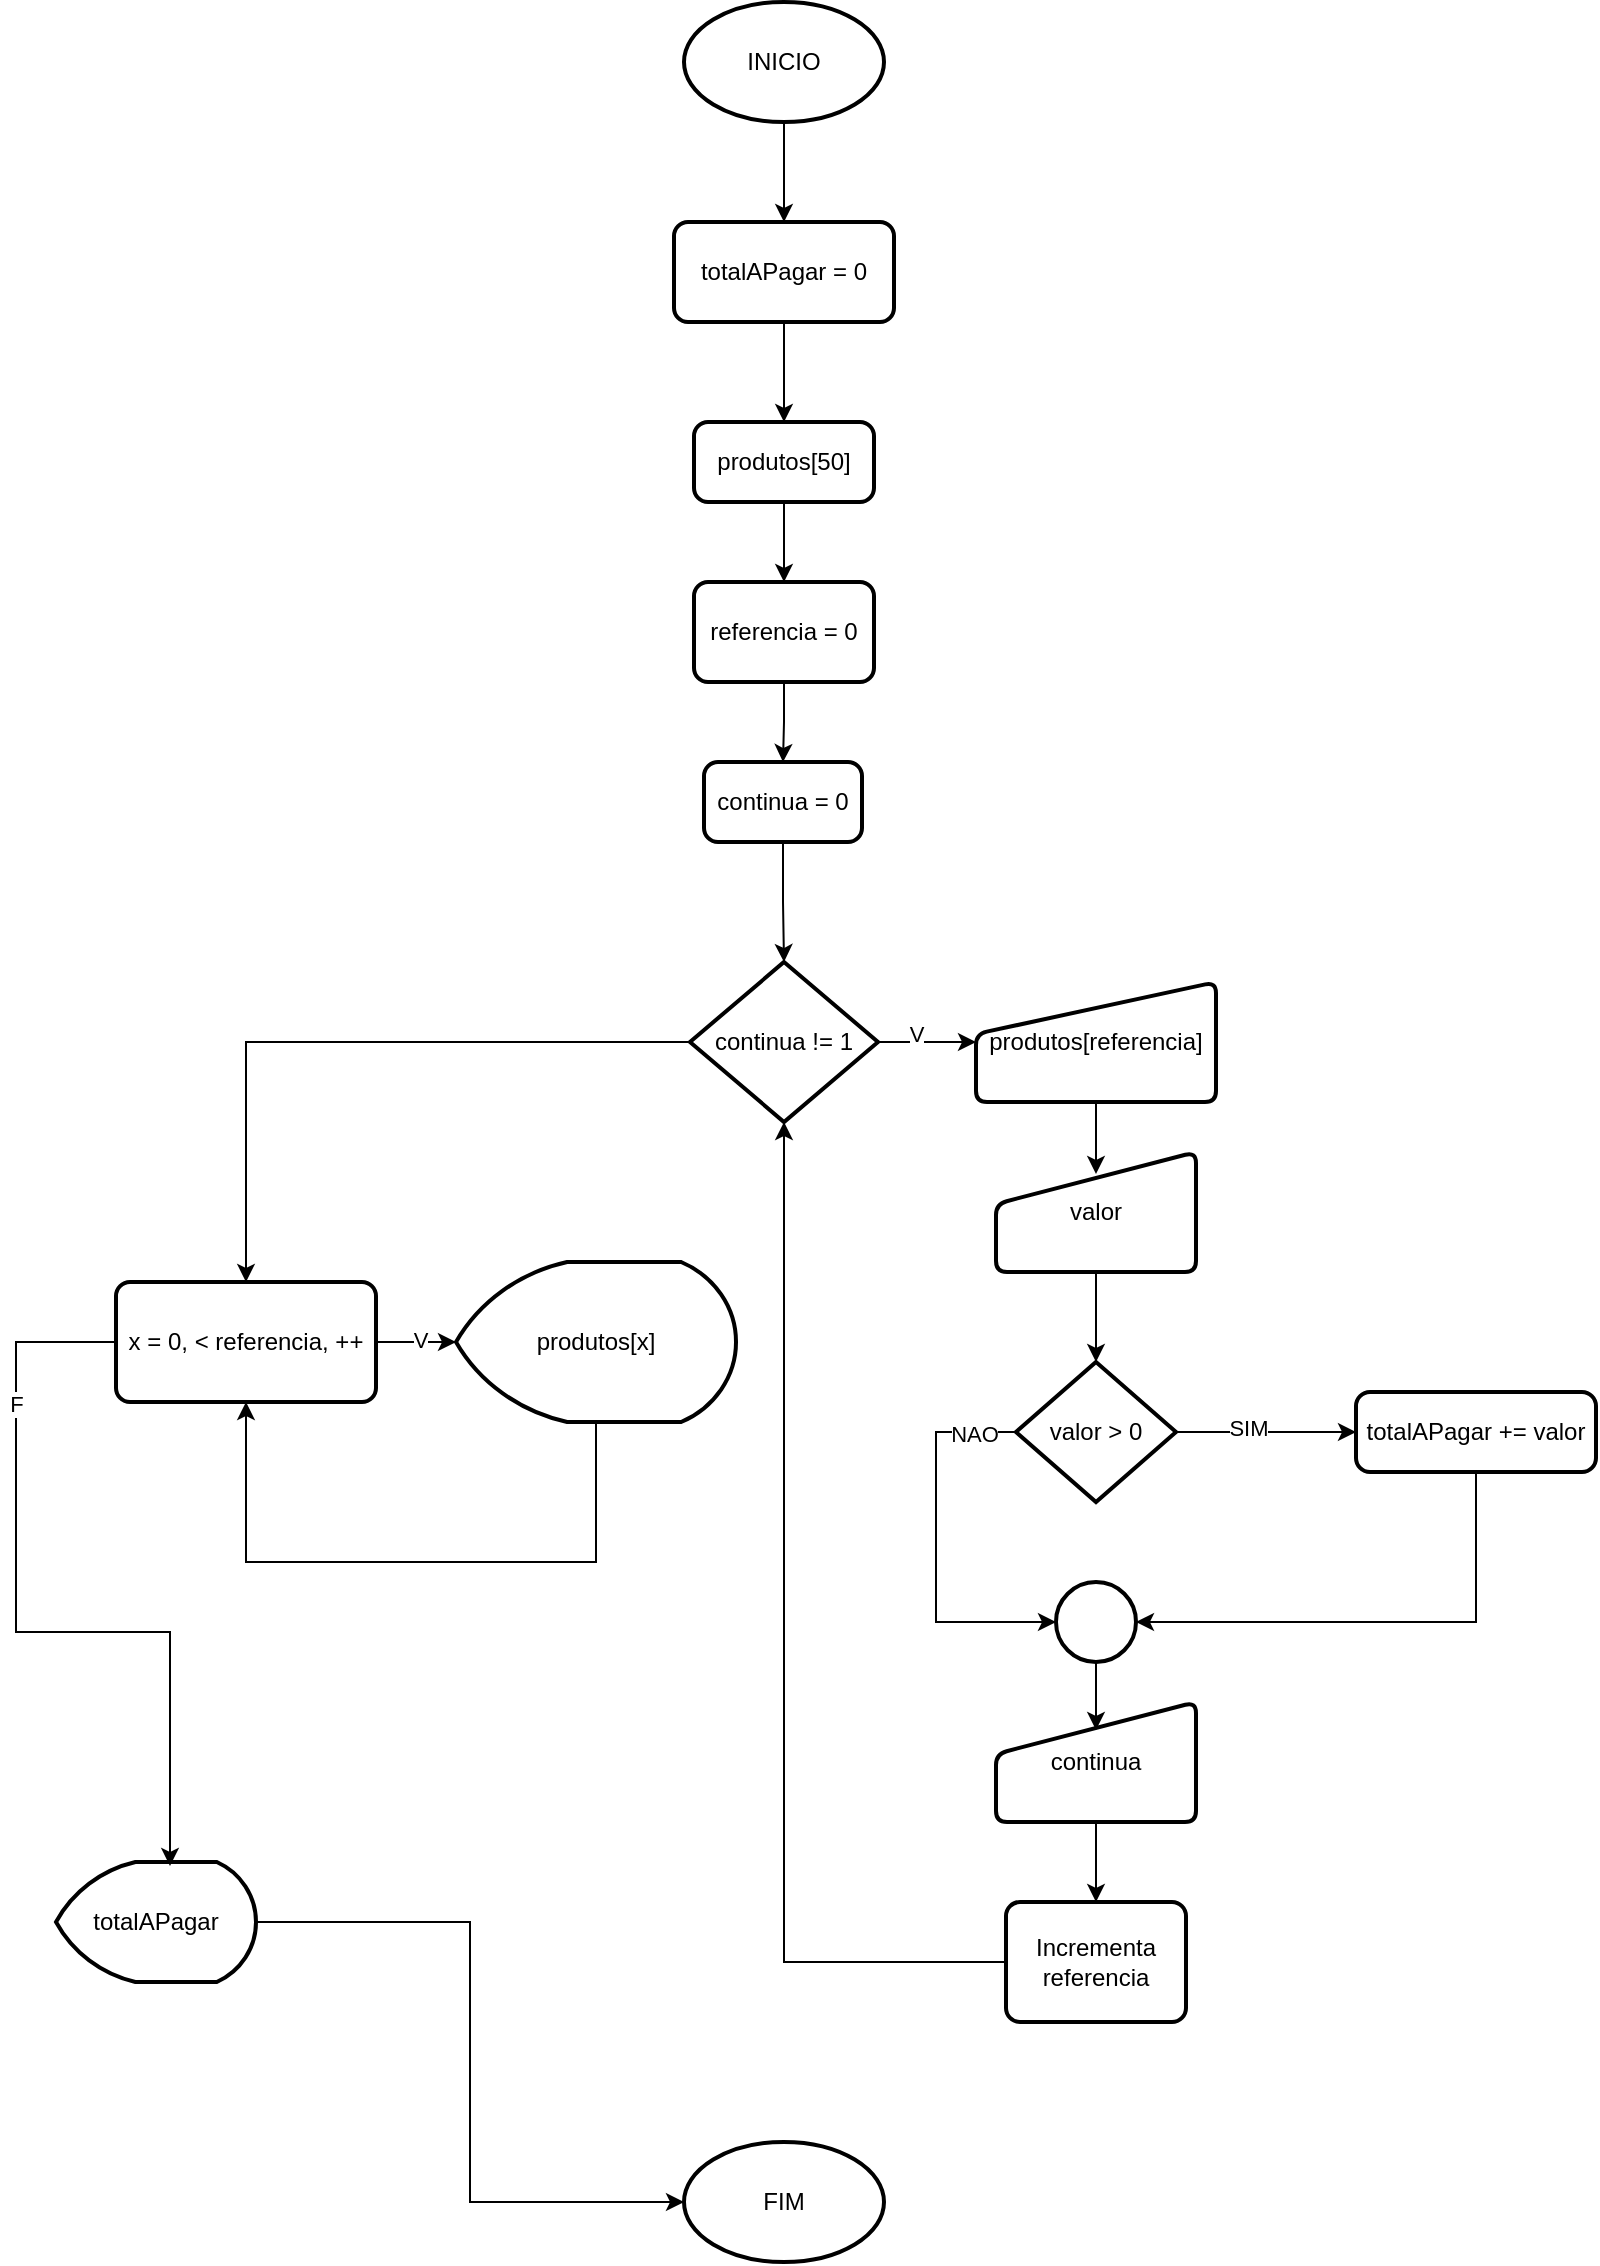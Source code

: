 <mxfile version="25.0.3">
  <diagram name="Página-1" id="8a0yF-LQZsyPmbWnhQfs">
    <mxGraphModel dx="1393" dy="763" grid="1" gridSize="10" guides="1" tooltips="1" connect="1" arrows="1" fold="1" page="1" pageScale="1" pageWidth="827" pageHeight="1169" math="0" shadow="0">
      <root>
        <mxCell id="0" />
        <mxCell id="1" parent="0" />
        <mxCell id="hebn08feRRR65ugb6CPv-8" style="edgeStyle=orthogonalEdgeStyle;rounded=0;orthogonalLoop=1;jettySize=auto;html=1;entryX=0.5;entryY=0;entryDx=0;entryDy=0;" edge="1" parent="1" source="hebn08feRRR65ugb6CPv-1" target="hebn08feRRR65ugb6CPv-4">
          <mxGeometry relative="1" as="geometry" />
        </mxCell>
        <mxCell id="hebn08feRRR65ugb6CPv-1" value="INICIO" style="strokeWidth=2;html=1;shape=mxgraph.flowchart.start_1;whiteSpace=wrap;" vertex="1" parent="1">
          <mxGeometry x="364" y="10" width="100" height="60" as="geometry" />
        </mxCell>
        <mxCell id="hebn08feRRR65ugb6CPv-3" value="FIM" style="strokeWidth=2;html=1;shape=mxgraph.flowchart.start_1;whiteSpace=wrap;" vertex="1" parent="1">
          <mxGeometry x="364" y="1080" width="100" height="60" as="geometry" />
        </mxCell>
        <mxCell id="hebn08feRRR65ugb6CPv-9" style="edgeStyle=orthogonalEdgeStyle;rounded=0;orthogonalLoop=1;jettySize=auto;html=1;entryX=0.5;entryY=0;entryDx=0;entryDy=0;" edge="1" parent="1" source="hebn08feRRR65ugb6CPv-4" target="hebn08feRRR65ugb6CPv-5">
          <mxGeometry relative="1" as="geometry" />
        </mxCell>
        <mxCell id="hebn08feRRR65ugb6CPv-4" value="totalAPagar = 0" style="rounded=1;whiteSpace=wrap;html=1;absoluteArcSize=1;arcSize=14;strokeWidth=2;" vertex="1" parent="1">
          <mxGeometry x="359" y="120" width="110" height="50" as="geometry" />
        </mxCell>
        <mxCell id="hebn08feRRR65ugb6CPv-10" style="edgeStyle=orthogonalEdgeStyle;rounded=0;orthogonalLoop=1;jettySize=auto;html=1;entryX=0.5;entryY=0;entryDx=0;entryDy=0;" edge="1" parent="1" source="hebn08feRRR65ugb6CPv-5" target="hebn08feRRR65ugb6CPv-6">
          <mxGeometry relative="1" as="geometry" />
        </mxCell>
        <mxCell id="hebn08feRRR65ugb6CPv-5" value="produtos[50]" style="rounded=1;whiteSpace=wrap;html=1;absoluteArcSize=1;arcSize=14;strokeWidth=2;" vertex="1" parent="1">
          <mxGeometry x="369" y="220" width="90" height="40" as="geometry" />
        </mxCell>
        <mxCell id="hebn08feRRR65ugb6CPv-11" style="edgeStyle=orthogonalEdgeStyle;rounded=0;orthogonalLoop=1;jettySize=auto;html=1;entryX=0.5;entryY=0;entryDx=0;entryDy=0;" edge="1" parent="1" source="hebn08feRRR65ugb6CPv-6" target="hebn08feRRR65ugb6CPv-7">
          <mxGeometry relative="1" as="geometry" />
        </mxCell>
        <mxCell id="hebn08feRRR65ugb6CPv-6" value="referencia = 0" style="rounded=1;whiteSpace=wrap;html=1;absoluteArcSize=1;arcSize=14;strokeWidth=2;" vertex="1" parent="1">
          <mxGeometry x="369" y="300" width="90" height="50" as="geometry" />
        </mxCell>
        <mxCell id="hebn08feRRR65ugb6CPv-7" value="continua = 0" style="rounded=1;whiteSpace=wrap;html=1;absoluteArcSize=1;arcSize=14;strokeWidth=2;" vertex="1" parent="1">
          <mxGeometry x="374" y="390" width="79" height="40" as="geometry" />
        </mxCell>
        <mxCell id="hebn08feRRR65ugb6CPv-17" style="edgeStyle=orthogonalEdgeStyle;rounded=0;orthogonalLoop=1;jettySize=auto;html=1;entryX=0;entryY=0.5;entryDx=0;entryDy=0;" edge="1" parent="1" source="hebn08feRRR65ugb6CPv-13" target="hebn08feRRR65ugb6CPv-16">
          <mxGeometry relative="1" as="geometry" />
        </mxCell>
        <mxCell id="hebn08feRRR65ugb6CPv-45" value="V" style="edgeLabel;html=1;align=center;verticalAlign=middle;resizable=0;points=[];" vertex="1" connectable="0" parent="hebn08feRRR65ugb6CPv-17">
          <mxGeometry x="-0.225" y="4" relative="1" as="geometry">
            <mxPoint as="offset" />
          </mxGeometry>
        </mxCell>
        <mxCell id="hebn08feRRR65ugb6CPv-57" style="edgeStyle=orthogonalEdgeStyle;rounded=0;orthogonalLoop=1;jettySize=auto;html=1;entryX=0.5;entryY=0;entryDx=0;entryDy=0;" edge="1" parent="1" source="hebn08feRRR65ugb6CPv-13" target="hebn08feRRR65ugb6CPv-56">
          <mxGeometry relative="1" as="geometry" />
        </mxCell>
        <mxCell id="hebn08feRRR65ugb6CPv-13" value="continua != 1" style="strokeWidth=2;html=1;shape=mxgraph.flowchart.decision;whiteSpace=wrap;" vertex="1" parent="1">
          <mxGeometry x="367" y="490" width="94" height="80" as="geometry" />
        </mxCell>
        <mxCell id="hebn08feRRR65ugb6CPv-14" style="edgeStyle=orthogonalEdgeStyle;rounded=0;orthogonalLoop=1;jettySize=auto;html=1;entryX=0.5;entryY=0;entryDx=0;entryDy=0;entryPerimeter=0;" edge="1" parent="1" source="hebn08feRRR65ugb6CPv-7" target="hebn08feRRR65ugb6CPv-13">
          <mxGeometry relative="1" as="geometry" />
        </mxCell>
        <mxCell id="hebn08feRRR65ugb6CPv-16" value="produtos[referencia]" style="html=1;strokeWidth=2;shape=manualInput;whiteSpace=wrap;rounded=1;size=26;arcSize=11;" vertex="1" parent="1">
          <mxGeometry x="510" y="500" width="120" height="60" as="geometry" />
        </mxCell>
        <mxCell id="hebn08feRRR65ugb6CPv-18" value="Incrementa referencia" style="rounded=1;whiteSpace=wrap;html=1;absoluteArcSize=1;arcSize=14;strokeWidth=2;" vertex="1" parent="1">
          <mxGeometry x="525" y="960" width="90" height="60" as="geometry" />
        </mxCell>
        <mxCell id="hebn08feRRR65ugb6CPv-19" value="valor" style="html=1;strokeWidth=2;shape=manualInput;whiteSpace=wrap;rounded=1;size=26;arcSize=11;" vertex="1" parent="1">
          <mxGeometry x="520" y="585" width="100" height="60" as="geometry" />
        </mxCell>
        <mxCell id="hebn08feRRR65ugb6CPv-20" style="edgeStyle=orthogonalEdgeStyle;rounded=0;orthogonalLoop=1;jettySize=auto;html=1;entryX=0.5;entryY=0.183;entryDx=0;entryDy=0;entryPerimeter=0;" edge="1" parent="1" source="hebn08feRRR65ugb6CPv-16" target="hebn08feRRR65ugb6CPv-19">
          <mxGeometry relative="1" as="geometry" />
        </mxCell>
        <mxCell id="hebn08feRRR65ugb6CPv-31" style="edgeStyle=orthogonalEdgeStyle;rounded=0;orthogonalLoop=1;jettySize=auto;html=1;entryX=0;entryY=0.5;entryDx=0;entryDy=0;" edge="1" parent="1" source="hebn08feRRR65ugb6CPv-22" target="hebn08feRRR65ugb6CPv-24">
          <mxGeometry relative="1" as="geometry" />
        </mxCell>
        <mxCell id="hebn08feRRR65ugb6CPv-33" value="SIM" style="edgeLabel;html=1;align=center;verticalAlign=middle;resizable=0;points=[];" vertex="1" connectable="0" parent="hebn08feRRR65ugb6CPv-31">
          <mxGeometry x="-0.2" y="2" relative="1" as="geometry">
            <mxPoint as="offset" />
          </mxGeometry>
        </mxCell>
        <mxCell id="hebn08feRRR65ugb6CPv-22" value="valor &amp;gt; 0" style="strokeWidth=2;html=1;shape=mxgraph.flowchart.decision;whiteSpace=wrap;" vertex="1" parent="1">
          <mxGeometry x="530" y="690" width="80" height="70" as="geometry" />
        </mxCell>
        <mxCell id="hebn08feRRR65ugb6CPv-23" style="edgeStyle=orthogonalEdgeStyle;rounded=0;orthogonalLoop=1;jettySize=auto;html=1;entryX=0.5;entryY=0;entryDx=0;entryDy=0;entryPerimeter=0;" edge="1" parent="1" source="hebn08feRRR65ugb6CPv-19" target="hebn08feRRR65ugb6CPv-22">
          <mxGeometry relative="1" as="geometry" />
        </mxCell>
        <mxCell id="hebn08feRRR65ugb6CPv-24" value="totalAPagar += valor" style="rounded=1;whiteSpace=wrap;html=1;absoluteArcSize=1;arcSize=14;strokeWidth=2;" vertex="1" parent="1">
          <mxGeometry x="700" y="705" width="120" height="40" as="geometry" />
        </mxCell>
        <mxCell id="hebn08feRRR65ugb6CPv-26" value="" style="strokeWidth=2;html=1;shape=mxgraph.flowchart.start_2;whiteSpace=wrap;" vertex="1" parent="1">
          <mxGeometry x="550" y="800" width="40" height="40" as="geometry" />
        </mxCell>
        <mxCell id="hebn08feRRR65ugb6CPv-28" style="edgeStyle=orthogonalEdgeStyle;rounded=0;orthogonalLoop=1;jettySize=auto;html=1;entryX=0;entryY=0.5;entryDx=0;entryDy=0;entryPerimeter=0;" edge="1" parent="1" source="hebn08feRRR65ugb6CPv-22" target="hebn08feRRR65ugb6CPv-26">
          <mxGeometry relative="1" as="geometry">
            <Array as="points">
              <mxPoint x="490" y="725" />
              <mxPoint x="490" y="820" />
            </Array>
          </mxGeometry>
        </mxCell>
        <mxCell id="hebn08feRRR65ugb6CPv-29" value="NAO" style="edgeLabel;html=1;align=center;verticalAlign=middle;resizable=0;points=[];" vertex="1" connectable="0" parent="hebn08feRRR65ugb6CPv-28">
          <mxGeometry x="-0.785" y="1" relative="1" as="geometry">
            <mxPoint as="offset" />
          </mxGeometry>
        </mxCell>
        <mxCell id="hebn08feRRR65ugb6CPv-32" style="edgeStyle=orthogonalEdgeStyle;rounded=0;orthogonalLoop=1;jettySize=auto;html=1;entryX=1;entryY=0.5;entryDx=0;entryDy=0;entryPerimeter=0;" edge="1" parent="1" source="hebn08feRRR65ugb6CPv-24" target="hebn08feRRR65ugb6CPv-26">
          <mxGeometry relative="1" as="geometry">
            <Array as="points">
              <mxPoint x="760" y="820" />
            </Array>
          </mxGeometry>
        </mxCell>
        <mxCell id="hebn08feRRR65ugb6CPv-36" style="edgeStyle=orthogonalEdgeStyle;rounded=0;orthogonalLoop=1;jettySize=auto;html=1;entryX=0.5;entryY=0;entryDx=0;entryDy=0;" edge="1" parent="1" source="hebn08feRRR65ugb6CPv-34" target="hebn08feRRR65ugb6CPv-18">
          <mxGeometry relative="1" as="geometry" />
        </mxCell>
        <mxCell id="hebn08feRRR65ugb6CPv-34" value="continua" style="html=1;strokeWidth=2;shape=manualInput;whiteSpace=wrap;rounded=1;size=26;arcSize=11;" vertex="1" parent="1">
          <mxGeometry x="520" y="860" width="100" height="60" as="geometry" />
        </mxCell>
        <mxCell id="hebn08feRRR65ugb6CPv-37" style="edgeStyle=orthogonalEdgeStyle;rounded=0;orthogonalLoop=1;jettySize=auto;html=1;entryX=0.5;entryY=0.233;entryDx=0;entryDy=0;entryPerimeter=0;" edge="1" parent="1" source="hebn08feRRR65ugb6CPv-26" target="hebn08feRRR65ugb6CPv-34">
          <mxGeometry relative="1" as="geometry" />
        </mxCell>
        <mxCell id="hebn08feRRR65ugb6CPv-38" style="edgeStyle=orthogonalEdgeStyle;rounded=0;orthogonalLoop=1;jettySize=auto;html=1;entryX=0.5;entryY=1;entryDx=0;entryDy=0;entryPerimeter=0;" edge="1" parent="1" source="hebn08feRRR65ugb6CPv-18" target="hebn08feRRR65ugb6CPv-13">
          <mxGeometry relative="1" as="geometry" />
        </mxCell>
        <mxCell id="hebn08feRRR65ugb6CPv-58" style="edgeStyle=orthogonalEdgeStyle;rounded=0;orthogonalLoop=1;jettySize=auto;html=1;entryX=0.5;entryY=1;entryDx=0;entryDy=0;" edge="1" parent="1" source="hebn08feRRR65ugb6CPv-42" target="hebn08feRRR65ugb6CPv-56">
          <mxGeometry relative="1" as="geometry">
            <Array as="points">
              <mxPoint x="320" y="790" />
              <mxPoint x="145" y="790" />
            </Array>
          </mxGeometry>
        </mxCell>
        <mxCell id="hebn08feRRR65ugb6CPv-42" value="produtos[x]" style="strokeWidth=2;html=1;shape=mxgraph.flowchart.display;whiteSpace=wrap;" vertex="1" parent="1">
          <mxGeometry x="250" y="640" width="140" height="80" as="geometry" />
        </mxCell>
        <mxCell id="hebn08feRRR65ugb6CPv-51" value="totalAPagar" style="strokeWidth=2;html=1;shape=mxgraph.flowchart.display;whiteSpace=wrap;" vertex="1" parent="1">
          <mxGeometry x="50" y="940" width="100" height="60" as="geometry" />
        </mxCell>
        <mxCell id="hebn08feRRR65ugb6CPv-54" style="edgeStyle=orthogonalEdgeStyle;rounded=0;orthogonalLoop=1;jettySize=auto;html=1;entryX=0;entryY=0.5;entryDx=0;entryDy=0;entryPerimeter=0;" edge="1" parent="1" source="hebn08feRRR65ugb6CPv-51" target="hebn08feRRR65ugb6CPv-3">
          <mxGeometry relative="1" as="geometry" />
        </mxCell>
        <mxCell id="hebn08feRRR65ugb6CPv-56" value="x = 0, &amp;lt; referencia, ++" style="rounded=1;whiteSpace=wrap;html=1;absoluteArcSize=1;arcSize=14;strokeWidth=2;" vertex="1" parent="1">
          <mxGeometry x="80" y="650" width="130" height="60" as="geometry" />
        </mxCell>
        <mxCell id="hebn08feRRR65ugb6CPv-59" style="edgeStyle=orthogonalEdgeStyle;rounded=0;orthogonalLoop=1;jettySize=auto;html=1;entryX=0;entryY=0.5;entryDx=0;entryDy=0;entryPerimeter=0;" edge="1" parent="1" source="hebn08feRRR65ugb6CPv-56" target="hebn08feRRR65ugb6CPv-42">
          <mxGeometry relative="1" as="geometry" />
        </mxCell>
        <mxCell id="hebn08feRRR65ugb6CPv-60" value="V" style="edgeLabel;html=1;align=center;verticalAlign=middle;resizable=0;points=[];" vertex="1" connectable="0" parent="hebn08feRRR65ugb6CPv-59">
          <mxGeometry x="0.1" y="1" relative="1" as="geometry">
            <mxPoint as="offset" />
          </mxGeometry>
        </mxCell>
        <mxCell id="hebn08feRRR65ugb6CPv-62" style="edgeStyle=orthogonalEdgeStyle;rounded=0;orthogonalLoop=1;jettySize=auto;html=1;entryX=0.57;entryY=0.033;entryDx=0;entryDy=0;entryPerimeter=0;" edge="1" parent="1" source="hebn08feRRR65ugb6CPv-56" target="hebn08feRRR65ugb6CPv-51">
          <mxGeometry relative="1" as="geometry">
            <Array as="points">
              <mxPoint x="30" y="680" />
              <mxPoint x="30" y="825" />
              <mxPoint x="107" y="825" />
            </Array>
          </mxGeometry>
        </mxCell>
        <mxCell id="hebn08feRRR65ugb6CPv-63" value="F" style="edgeLabel;html=1;align=center;verticalAlign=middle;resizable=0;points=[];" vertex="1" connectable="0" parent="hebn08feRRR65ugb6CPv-62">
          <mxGeometry x="-0.584" relative="1" as="geometry">
            <mxPoint as="offset" />
          </mxGeometry>
        </mxCell>
      </root>
    </mxGraphModel>
  </diagram>
</mxfile>
